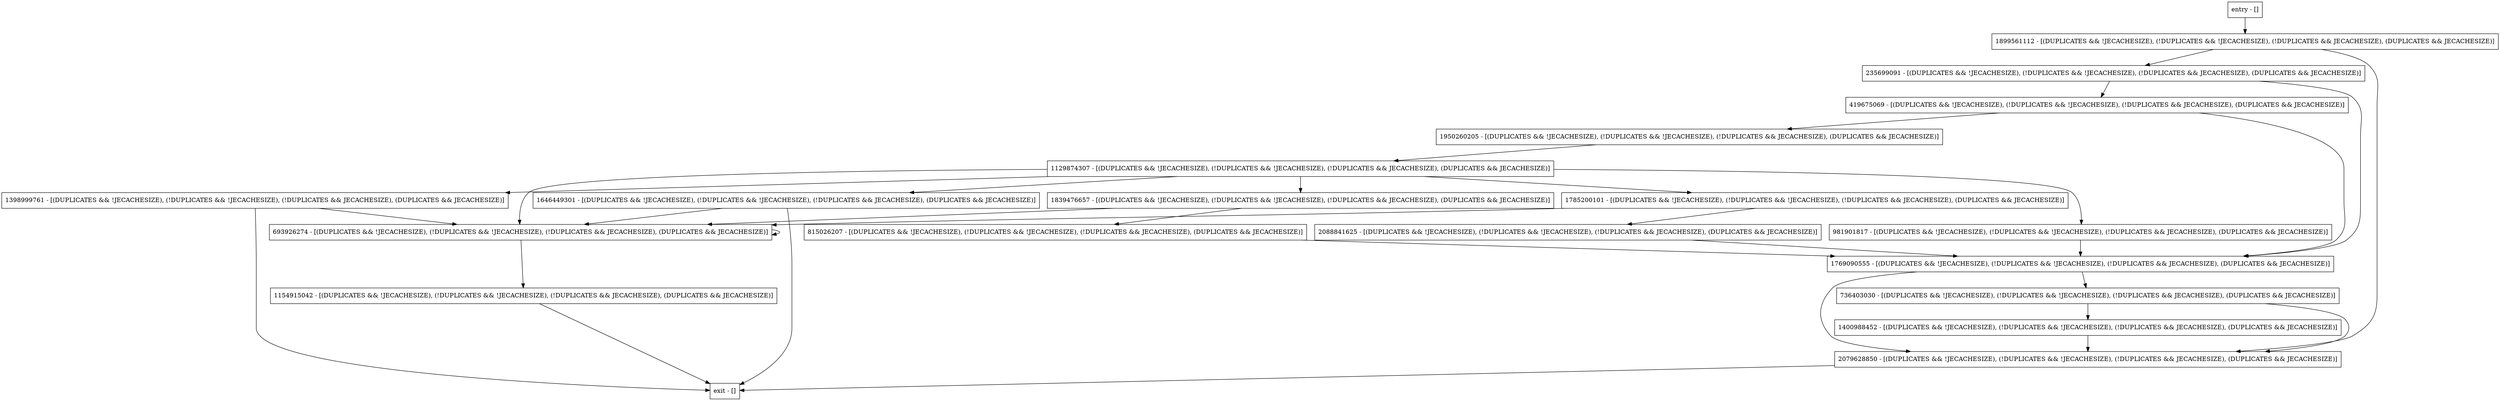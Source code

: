digraph handleClosed {
node [shape=record];
235699091 [label="235699091 - [(DUPLICATES && !JECACHESIZE), (!DUPLICATES && !JECACHESIZE), (!DUPLICATES && JECACHESIZE), (DUPLICATES && JECACHESIZE)]"];
1899561112 [label="1899561112 - [(DUPLICATES && !JECACHESIZE), (!DUPLICATES && !JECACHESIZE), (!DUPLICATES && JECACHESIZE), (DUPLICATES && JECACHESIZE)]"];
2079628850 [label="2079628850 - [(DUPLICATES && !JECACHESIZE), (!DUPLICATES && !JECACHESIZE), (!DUPLICATES && JECACHESIZE), (DUPLICATES && JECACHESIZE)]"];
1398999761 [label="1398999761 - [(DUPLICATES && !JECACHESIZE), (!DUPLICATES && !JECACHESIZE), (!DUPLICATES && JECACHESIZE), (DUPLICATES && JECACHESIZE)]"];
736403030 [label="736403030 - [(DUPLICATES && !JECACHESIZE), (!DUPLICATES && !JECACHESIZE), (!DUPLICATES && JECACHESIZE), (DUPLICATES && JECACHESIZE)]"];
1154915042 [label="1154915042 - [(DUPLICATES && !JECACHESIZE), (!DUPLICATES && !JECACHESIZE), (!DUPLICATES && JECACHESIZE), (DUPLICATES && JECACHESIZE)]"];
693926274 [label="693926274 - [(DUPLICATES && !JECACHESIZE), (!DUPLICATES && !JECACHESIZE), (!DUPLICATES && JECACHESIZE), (DUPLICATES && JECACHESIZE)]"];
2088841625 [label="2088841625 - [(DUPLICATES && !JECACHESIZE), (!DUPLICATES && !JECACHESIZE), (!DUPLICATES && JECACHESIZE), (DUPLICATES && JECACHESIZE)]"];
1839476657 [label="1839476657 - [(DUPLICATES && !JECACHESIZE), (!DUPLICATES && !JECACHESIZE), (!DUPLICATES && JECACHESIZE), (DUPLICATES && JECACHESIZE)]"];
1769090555 [label="1769090555 - [(DUPLICATES && !JECACHESIZE), (!DUPLICATES && !JECACHESIZE), (!DUPLICATES && JECACHESIZE), (DUPLICATES && JECACHESIZE)]"];
entry [label="entry - []"];
exit [label="exit - []"];
419675069 [label="419675069 - [(DUPLICATES && !JECACHESIZE), (!DUPLICATES && !JECACHESIZE), (!DUPLICATES && JECACHESIZE), (DUPLICATES && JECACHESIZE)]"];
1400988452 [label="1400988452 - [(DUPLICATES && !JECACHESIZE), (!DUPLICATES && !JECACHESIZE), (!DUPLICATES && JECACHESIZE), (DUPLICATES && JECACHESIZE)]"];
1129874307 [label="1129874307 - [(DUPLICATES && !JECACHESIZE), (!DUPLICATES && !JECACHESIZE), (!DUPLICATES && JECACHESIZE), (DUPLICATES && JECACHESIZE)]"];
1785200101 [label="1785200101 - [(DUPLICATES && !JECACHESIZE), (!DUPLICATES && !JECACHESIZE), (!DUPLICATES && JECACHESIZE), (DUPLICATES && JECACHESIZE)]"];
1950260205 [label="1950260205 - [(DUPLICATES && !JECACHESIZE), (!DUPLICATES && !JECACHESIZE), (!DUPLICATES && JECACHESIZE), (DUPLICATES && JECACHESIZE)]"];
981901817 [label="981901817 - [(DUPLICATES && !JECACHESIZE), (!DUPLICATES && !JECACHESIZE), (!DUPLICATES && JECACHESIZE), (DUPLICATES && JECACHESIZE)]"];
1646449301 [label="1646449301 - [(DUPLICATES && !JECACHESIZE), (!DUPLICATES && !JECACHESIZE), (!DUPLICATES && JECACHESIZE), (DUPLICATES && JECACHESIZE)]"];
815026207 [label="815026207 - [(DUPLICATES && !JECACHESIZE), (!DUPLICATES && !JECACHESIZE), (!DUPLICATES && JECACHESIZE), (DUPLICATES && JECACHESIZE)]"];
entry;
exit;
235699091 -> 1769090555;
235699091 -> 419675069;
1899561112 -> 235699091;
1899561112 -> 2079628850;
2079628850 -> exit;
1398999761 -> exit;
1398999761 -> 693926274;
736403030 -> 2079628850;
736403030 -> 1400988452;
1154915042 -> exit;
693926274 -> 1154915042;
693926274 -> 693926274;
2088841625 -> 1769090555;
1839476657 -> 693926274;
1839476657 -> 815026207;
1769090555 -> 2079628850;
1769090555 -> 736403030;
entry -> 1899561112;
419675069 -> 1769090555;
419675069 -> 1950260205;
1400988452 -> 2079628850;
1129874307 -> 1839476657;
1129874307 -> 1398999761;
1129874307 -> 1785200101;
1129874307 -> 981901817;
1129874307 -> 693926274;
1129874307 -> 1646449301;
1785200101 -> 2088841625;
1785200101 -> 693926274;
1950260205 -> 1129874307;
981901817 -> 1769090555;
1646449301 -> exit;
1646449301 -> 693926274;
815026207 -> 1769090555;
}
